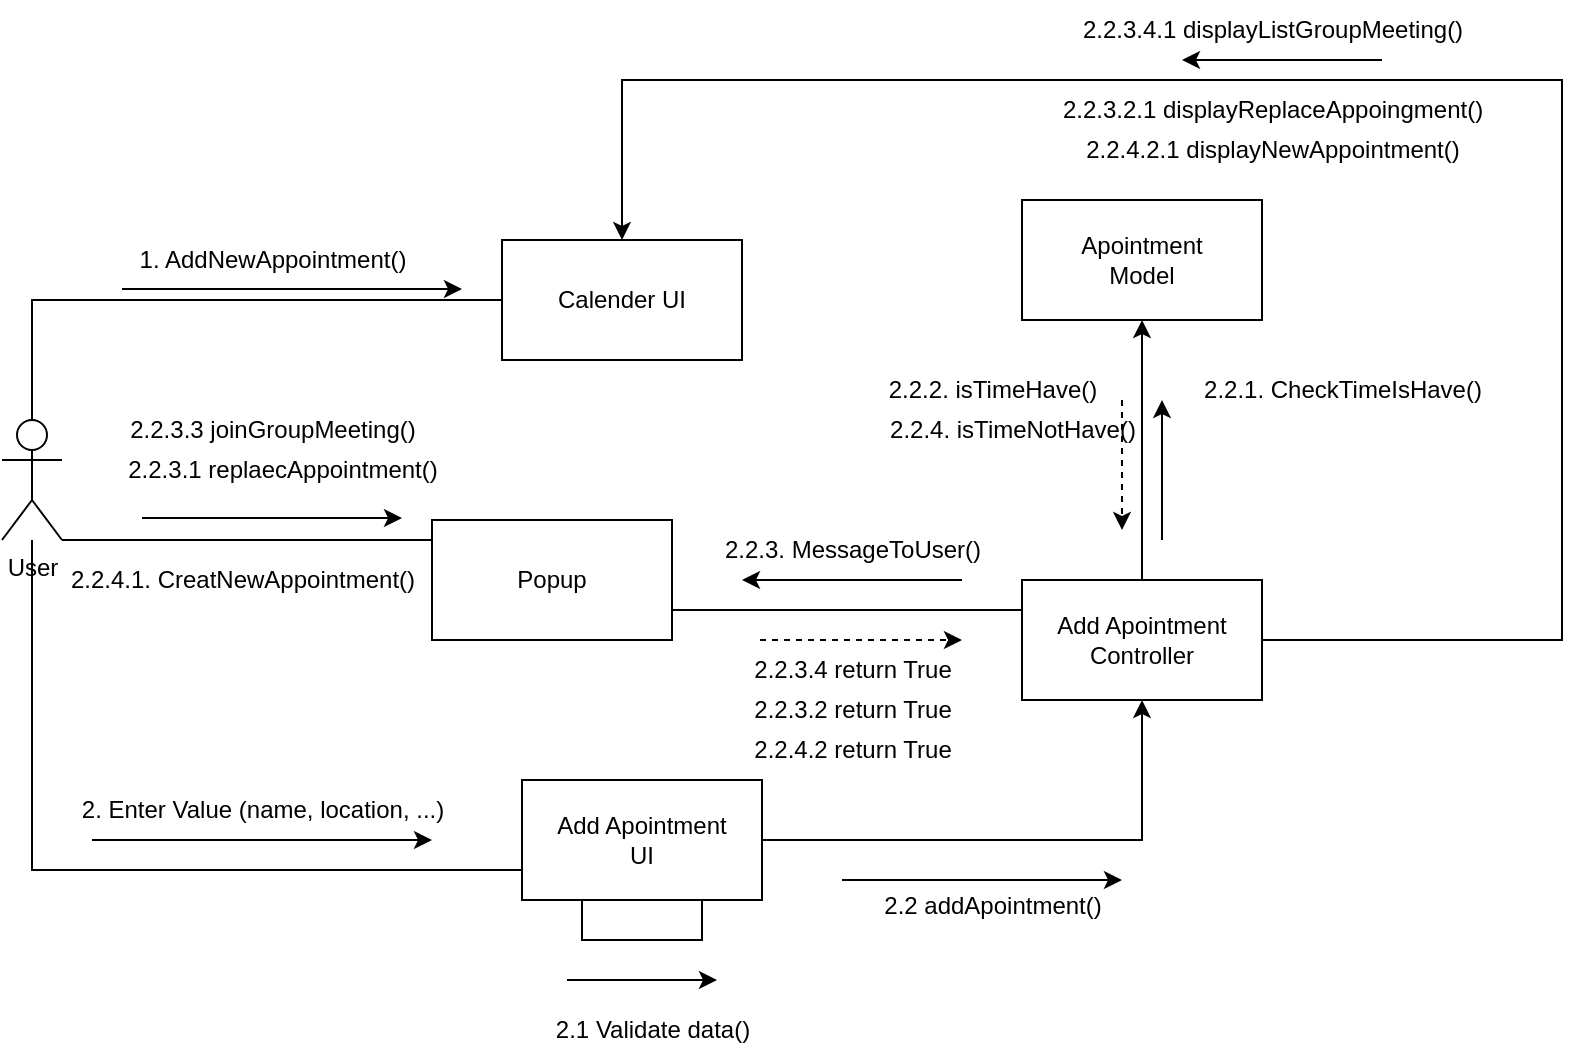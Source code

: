 <mxfile version="21.2.0" type="github">
  <diagram name="Page-1" id="BFHm7yBYUEE-OBfhke2G">
    <mxGraphModel dx="1434" dy="1896" grid="1" gridSize="10" guides="1" tooltips="1" connect="1" arrows="1" fold="1" page="1" pageScale="1" pageWidth="850" pageHeight="1100" math="0" shadow="0">
      <root>
        <mxCell id="0" />
        <mxCell id="1" parent="0" />
        <mxCell id="sz0t4Gv9qL_yFeW9ZUt0-3" style="edgeStyle=orthogonalEdgeStyle;rounded=0;orthogonalLoop=1;jettySize=auto;html=1;entryX=0;entryY=0.5;entryDx=0;entryDy=0;endArrow=none;endFill=0;" edge="1" parent="1" source="Tjwb_X0BF-MsGqDyGyaO-1" target="Tjwb_X0BF-MsGqDyGyaO-2">
          <mxGeometry relative="1" as="geometry">
            <Array as="points">
              <mxPoint x="55" y="130" />
            </Array>
          </mxGeometry>
        </mxCell>
        <mxCell id="sz0t4Gv9qL_yFeW9ZUt0-8" style="edgeStyle=orthogonalEdgeStyle;rounded=0;orthogonalLoop=1;jettySize=auto;html=1;entryX=0;entryY=0.75;entryDx=0;entryDy=0;endArrow=none;endFill=0;" edge="1" parent="1" source="Tjwb_X0BF-MsGqDyGyaO-1" target="Tjwb_X0BF-MsGqDyGyaO-4">
          <mxGeometry relative="1" as="geometry">
            <Array as="points">
              <mxPoint x="55" y="415" />
            </Array>
          </mxGeometry>
        </mxCell>
        <mxCell id="Tjwb_X0BF-MsGqDyGyaO-1" value="User" style="shape=umlActor;verticalLabelPosition=bottom;verticalAlign=top;html=1;outlineConnect=0;" parent="1" vertex="1">
          <mxGeometry x="40" y="190" width="30" height="60" as="geometry" />
        </mxCell>
        <mxCell id="Tjwb_X0BF-MsGqDyGyaO-2" value="Calender UI" style="rounded=0;whiteSpace=wrap;html=1;" parent="1" vertex="1">
          <mxGeometry x="290" y="100" width="120" height="60" as="geometry" />
        </mxCell>
        <mxCell id="sz0t4Gv9qL_yFeW9ZUt0-25" style="edgeStyle=orthogonalEdgeStyle;rounded=0;orthogonalLoop=1;jettySize=auto;html=1;endArrow=none;endFill=0;entryX=1;entryY=1;entryDx=0;entryDy=0;entryPerimeter=0;" edge="1" parent="1" source="Tjwb_X0BF-MsGqDyGyaO-3" target="Tjwb_X0BF-MsGqDyGyaO-1">
          <mxGeometry relative="1" as="geometry">
            <mxPoint x="100" y="270" as="targetPoint" />
            <Array as="points">
              <mxPoint x="120" y="250" />
              <mxPoint x="120" y="250" />
            </Array>
          </mxGeometry>
        </mxCell>
        <mxCell id="Tjwb_X0BF-MsGqDyGyaO-3" value="Popup" style="rounded=0;whiteSpace=wrap;html=1;" parent="1" vertex="1">
          <mxGeometry x="255" y="240" width="120" height="60" as="geometry" />
        </mxCell>
        <mxCell id="sz0t4Gv9qL_yFeW9ZUt0-14" style="edgeStyle=orthogonalEdgeStyle;rounded=0;orthogonalLoop=1;jettySize=auto;html=1;exitX=1;exitY=0.5;exitDx=0;exitDy=0;entryX=0.5;entryY=1;entryDx=0;entryDy=0;" edge="1" parent="1" source="Tjwb_X0BF-MsGqDyGyaO-4" target="Tjwb_X0BF-MsGqDyGyaO-6">
          <mxGeometry relative="1" as="geometry" />
        </mxCell>
        <mxCell id="Tjwb_X0BF-MsGqDyGyaO-4" value="Add Apointment&lt;br&gt;UI" style="rounded=0;whiteSpace=wrap;html=1;" parent="1" vertex="1">
          <mxGeometry x="300" y="370" width="120" height="60" as="geometry" />
        </mxCell>
        <mxCell id="sz0t4Gv9qL_yFeW9ZUt0-17" style="edgeStyle=orthogonalEdgeStyle;rounded=0;orthogonalLoop=1;jettySize=auto;html=1;exitX=0.5;exitY=0;exitDx=0;exitDy=0;entryX=0.5;entryY=1;entryDx=0;entryDy=0;" edge="1" parent="1" source="Tjwb_X0BF-MsGqDyGyaO-6" target="Tjwb_X0BF-MsGqDyGyaO-7">
          <mxGeometry relative="1" as="geometry" />
        </mxCell>
        <mxCell id="sz0t4Gv9qL_yFeW9ZUt0-23" style="edgeStyle=orthogonalEdgeStyle;rounded=0;orthogonalLoop=1;jettySize=auto;html=1;exitX=0;exitY=0.25;exitDx=0;exitDy=0;entryX=1;entryY=0.5;entryDx=0;entryDy=0;endArrow=none;endFill=0;" edge="1" parent="1" source="Tjwb_X0BF-MsGqDyGyaO-6" target="Tjwb_X0BF-MsGqDyGyaO-3">
          <mxGeometry relative="1" as="geometry">
            <Array as="points">
              <mxPoint x="375" y="285" />
            </Array>
          </mxGeometry>
        </mxCell>
        <mxCell id="sz0t4Gv9qL_yFeW9ZUt0-37" style="edgeStyle=orthogonalEdgeStyle;rounded=0;orthogonalLoop=1;jettySize=auto;html=1;entryX=0.5;entryY=0;entryDx=0;entryDy=0;" edge="1" parent="1" source="Tjwb_X0BF-MsGqDyGyaO-6" target="Tjwb_X0BF-MsGqDyGyaO-2">
          <mxGeometry relative="1" as="geometry">
            <Array as="points">
              <mxPoint x="820" y="300" />
              <mxPoint x="820" y="20" />
              <mxPoint x="350" y="20" />
            </Array>
          </mxGeometry>
        </mxCell>
        <mxCell id="Tjwb_X0BF-MsGqDyGyaO-6" value="Add Apointment&lt;br&gt;Controller" style="rounded=0;whiteSpace=wrap;html=1;" parent="1" vertex="1">
          <mxGeometry x="550" y="270" width="120" height="60" as="geometry" />
        </mxCell>
        <mxCell id="Tjwb_X0BF-MsGqDyGyaO-7" value="Apointment&lt;br&gt;Model" style="rounded=0;whiteSpace=wrap;html=1;" parent="1" vertex="1">
          <mxGeometry x="550" y="80" width="120" height="60" as="geometry" />
        </mxCell>
        <mxCell id="sz0t4Gv9qL_yFeW9ZUt0-4" value="" style="endArrow=classic;html=1;rounded=0;" edge="1" parent="1">
          <mxGeometry width="50" height="50" relative="1" as="geometry">
            <mxPoint x="100" y="124.5" as="sourcePoint" />
            <mxPoint x="270" y="124.5" as="targetPoint" />
          </mxGeometry>
        </mxCell>
        <mxCell id="sz0t4Gv9qL_yFeW9ZUt0-5" value="1. AddNewAppointment()" style="text;html=1;align=center;verticalAlign=middle;resizable=0;points=[];autosize=1;strokeColor=none;fillColor=none;" vertex="1" parent="1">
          <mxGeometry x="95" y="94.5" width="160" height="30" as="geometry" />
        </mxCell>
        <mxCell id="sz0t4Gv9qL_yFeW9ZUt0-9" value="" style="endArrow=classic;html=1;rounded=0;" edge="1" parent="1">
          <mxGeometry width="50" height="50" relative="1" as="geometry">
            <mxPoint x="85" y="400" as="sourcePoint" />
            <mxPoint x="255" y="400" as="targetPoint" />
          </mxGeometry>
        </mxCell>
        <mxCell id="sz0t4Gv9qL_yFeW9ZUt0-10" value="2. Enter Value (name, location, ...)" style="text;html=1;align=center;verticalAlign=middle;resizable=0;points=[];autosize=1;strokeColor=none;fillColor=none;" vertex="1" parent="1">
          <mxGeometry x="70" y="370" width="200" height="30" as="geometry" />
        </mxCell>
        <mxCell id="sz0t4Gv9qL_yFeW9ZUt0-11" style="edgeStyle=orthogonalEdgeStyle;rounded=0;orthogonalLoop=1;jettySize=auto;html=1;exitX=0.25;exitY=1;exitDx=0;exitDy=0;entryX=0.75;entryY=1;entryDx=0;entryDy=0;endArrow=none;endFill=0;" edge="1" parent="1" source="Tjwb_X0BF-MsGqDyGyaO-4" target="Tjwb_X0BF-MsGqDyGyaO-4">
          <mxGeometry relative="1" as="geometry" />
        </mxCell>
        <mxCell id="sz0t4Gv9qL_yFeW9ZUt0-12" value="" style="endArrow=classic;html=1;rounded=0;" edge="1" parent="1">
          <mxGeometry width="50" height="50" relative="1" as="geometry">
            <mxPoint x="322.5" y="470" as="sourcePoint" />
            <mxPoint x="397.5" y="470" as="targetPoint" />
            <Array as="points">
              <mxPoint x="352.5" y="470" />
            </Array>
          </mxGeometry>
        </mxCell>
        <mxCell id="sz0t4Gv9qL_yFeW9ZUt0-13" value="2.1 Validate data()" style="text;html=1;align=center;verticalAlign=middle;resizable=0;points=[];autosize=1;strokeColor=none;fillColor=none;" vertex="1" parent="1">
          <mxGeometry x="305" y="480" width="120" height="30" as="geometry" />
        </mxCell>
        <mxCell id="sz0t4Gv9qL_yFeW9ZUt0-15" value="" style="endArrow=classic;html=1;rounded=0;" edge="1" parent="1">
          <mxGeometry width="50" height="50" relative="1" as="geometry">
            <mxPoint x="460" y="420" as="sourcePoint" />
            <mxPoint x="600" y="420" as="targetPoint" />
            <Array as="points">
              <mxPoint x="490" y="420" />
            </Array>
          </mxGeometry>
        </mxCell>
        <mxCell id="sz0t4Gv9qL_yFeW9ZUt0-16" value="2.2 addApointment()" style="text;html=1;align=center;verticalAlign=middle;resizable=0;points=[];autosize=1;strokeColor=none;fillColor=none;" vertex="1" parent="1">
          <mxGeometry x="470" y="418" width="130" height="30" as="geometry" />
        </mxCell>
        <mxCell id="sz0t4Gv9qL_yFeW9ZUt0-18" value="2.2.1. CheckTimeIsHave()" style="text;html=1;align=center;verticalAlign=middle;resizable=0;points=[];autosize=1;strokeColor=none;fillColor=none;" vertex="1" parent="1">
          <mxGeometry x="630" y="160" width="160" height="30" as="geometry" />
        </mxCell>
        <mxCell id="sz0t4Gv9qL_yFeW9ZUt0-19" value="" style="endArrow=classic;html=1;rounded=0;" edge="1" parent="1">
          <mxGeometry width="50" height="50" relative="1" as="geometry">
            <mxPoint x="620" y="250" as="sourcePoint" />
            <mxPoint x="620" y="180" as="targetPoint" />
          </mxGeometry>
        </mxCell>
        <mxCell id="sz0t4Gv9qL_yFeW9ZUt0-21" value="" style="endArrow=classic;html=1;rounded=0;dashed=1;" edge="1" parent="1">
          <mxGeometry width="50" height="50" relative="1" as="geometry">
            <mxPoint x="600" y="180" as="sourcePoint" />
            <mxPoint x="600" y="245" as="targetPoint" />
          </mxGeometry>
        </mxCell>
        <mxCell id="sz0t4Gv9qL_yFeW9ZUt0-22" value="2.2.2. isTimeHave()" style="text;html=1;align=center;verticalAlign=middle;resizable=0;points=[];autosize=1;strokeColor=none;fillColor=none;" vertex="1" parent="1">
          <mxGeometry x="470" y="160" width="130" height="30" as="geometry" />
        </mxCell>
        <mxCell id="sz0t4Gv9qL_yFeW9ZUt0-24" value="2.2.3. MessageToUser()" style="text;html=1;align=center;verticalAlign=middle;resizable=0;points=[];autosize=1;strokeColor=none;fillColor=none;" vertex="1" parent="1">
          <mxGeometry x="390" y="240" width="150" height="30" as="geometry" />
        </mxCell>
        <mxCell id="sz0t4Gv9qL_yFeW9ZUt0-26" value="" style="endArrow=classic;html=1;rounded=0;" edge="1" parent="1">
          <mxGeometry width="50" height="50" relative="1" as="geometry">
            <mxPoint x="520" y="270" as="sourcePoint" />
            <mxPoint x="410" y="270" as="targetPoint" />
          </mxGeometry>
        </mxCell>
        <mxCell id="sz0t4Gv9qL_yFeW9ZUt0-27" value="" style="endArrow=classic;html=1;rounded=0;" edge="1" parent="1">
          <mxGeometry width="50" height="50" relative="1" as="geometry">
            <mxPoint x="110" y="239" as="sourcePoint" />
            <mxPoint x="240" y="239" as="targetPoint" />
          </mxGeometry>
        </mxCell>
        <mxCell id="sz0t4Gv9qL_yFeW9ZUt0-28" value="2.2.3.3 joinGroupMeeting()" style="text;html=1;align=center;verticalAlign=middle;resizable=0;points=[];autosize=1;strokeColor=none;fillColor=none;" vertex="1" parent="1">
          <mxGeometry x="90" y="180" width="170" height="30" as="geometry" />
        </mxCell>
        <mxCell id="sz0t4Gv9qL_yFeW9ZUt0-29" value="2.2.3.1 replaecAppointment()" style="text;html=1;align=center;verticalAlign=middle;resizable=0;points=[];autosize=1;strokeColor=none;fillColor=none;" vertex="1" parent="1">
          <mxGeometry x="90" y="200" width="180" height="30" as="geometry" />
        </mxCell>
        <mxCell id="sz0t4Gv9qL_yFeW9ZUt0-30" value="" style="endArrow=classic;html=1;rounded=0;dashed=1;" edge="1" parent="1">
          <mxGeometry width="50" height="50" relative="1" as="geometry">
            <mxPoint x="419" y="300" as="sourcePoint" />
            <mxPoint x="520" y="300" as="targetPoint" />
          </mxGeometry>
        </mxCell>
        <mxCell id="sz0t4Gv9qL_yFeW9ZUt0-31" value="2.2.3.4 return True" style="text;html=1;align=center;verticalAlign=middle;resizable=0;points=[];autosize=1;strokeColor=none;fillColor=none;" vertex="1" parent="1">
          <mxGeometry x="405" y="300" width="120" height="30" as="geometry" />
        </mxCell>
        <mxCell id="sz0t4Gv9qL_yFeW9ZUt0-32" value="2.2.3.2 return True" style="text;html=1;align=center;verticalAlign=middle;resizable=0;points=[];autosize=1;strokeColor=none;fillColor=none;" vertex="1" parent="1">
          <mxGeometry x="405" y="320" width="120" height="30" as="geometry" />
        </mxCell>
        <mxCell id="sz0t4Gv9qL_yFeW9ZUt0-33" value="2.2.4. isTimeNotHave()" style="text;html=1;align=center;verticalAlign=middle;resizable=0;points=[];autosize=1;strokeColor=none;fillColor=none;" vertex="1" parent="1">
          <mxGeometry x="470" y="180" width="150" height="30" as="geometry" />
        </mxCell>
        <mxCell id="sz0t4Gv9qL_yFeW9ZUt0-34" value="2.2.4.1. CreatNewAppointment()" style="text;html=1;align=center;verticalAlign=middle;resizable=0;points=[];autosize=1;strokeColor=none;fillColor=none;" vertex="1" parent="1">
          <mxGeometry x="60" y="255" width="200" height="30" as="geometry" />
        </mxCell>
        <mxCell id="sz0t4Gv9qL_yFeW9ZUt0-36" value="2.2.4.2 return True" style="text;html=1;align=center;verticalAlign=middle;resizable=0;points=[];autosize=1;strokeColor=none;fillColor=none;" vertex="1" parent="1">
          <mxGeometry x="405" y="340" width="120" height="30" as="geometry" />
        </mxCell>
        <mxCell id="sz0t4Gv9qL_yFeW9ZUt0-38" value="2.2.3.4.1 displayListGroupMeeting()" style="text;html=1;align=center;verticalAlign=middle;resizable=0;points=[];autosize=1;strokeColor=none;fillColor=none;" vertex="1" parent="1">
          <mxGeometry x="570" y="-20" width="210" height="30" as="geometry" />
        </mxCell>
        <mxCell id="sz0t4Gv9qL_yFeW9ZUt0-39" value="" style="endArrow=classic;html=1;rounded=0;" edge="1" parent="1">
          <mxGeometry width="50" height="50" relative="1" as="geometry">
            <mxPoint x="730" y="10" as="sourcePoint" />
            <mxPoint x="630" y="10" as="targetPoint" />
          </mxGeometry>
        </mxCell>
        <mxCell id="sz0t4Gv9qL_yFeW9ZUt0-40" value="2.2.3.2.1 displayReplaceAppoingment()" style="text;html=1;align=center;verticalAlign=middle;resizable=0;points=[];autosize=1;strokeColor=none;fillColor=none;" vertex="1" parent="1">
          <mxGeometry x="560" y="20" width="230" height="30" as="geometry" />
        </mxCell>
        <mxCell id="sz0t4Gv9qL_yFeW9ZUt0-41" value="2.2.4.2.1 displayNewAppointment()" style="text;html=1;align=center;verticalAlign=middle;resizable=0;points=[];autosize=1;strokeColor=none;fillColor=none;" vertex="1" parent="1">
          <mxGeometry x="570" y="40" width="210" height="30" as="geometry" />
        </mxCell>
      </root>
    </mxGraphModel>
  </diagram>
</mxfile>
